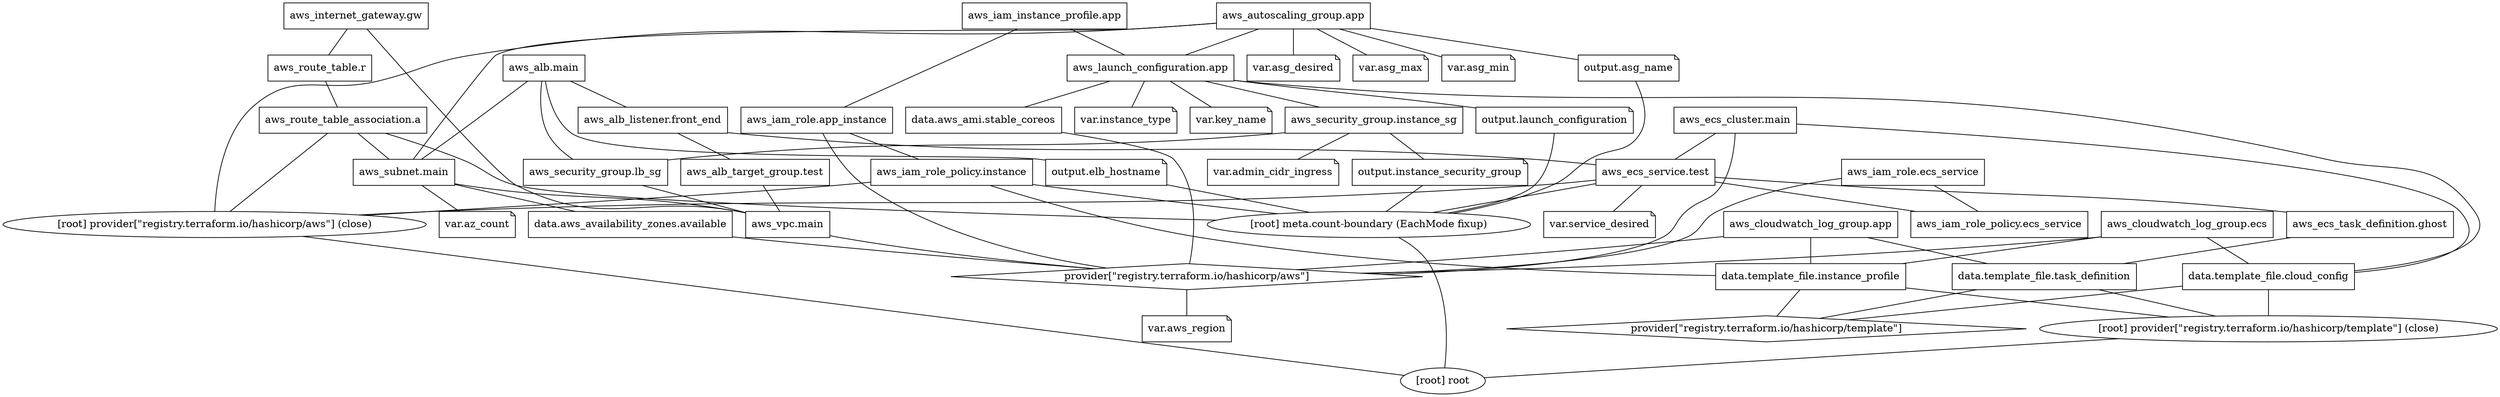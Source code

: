 strict graph "" {
	graph [compound=true,
		newrank=true
	];
	"[root] aws_alb.main (expand)"	[image="Load-balancer-icon.png",
		label="aws_alb.main",
		shape=box];
	"[root] aws_alb_listener.front_end (expand)"	[image="Load-balancer-icon.png",
		label="aws_alb_listener.front_end",
		shape=box];
	"[root] aws_alb.main (expand)" -- "[root] aws_alb_listener.front_end (expand)";
	"[root] aws_security_group.lb_sg (expand)"	[image="Load-balancer-icon.png",
		label="aws_security_group.lb_sg",
		shape=box];
	"[root] aws_alb.main (expand)" -- "[root] aws_security_group.lb_sg (expand)";
	"[root] aws_subnet.main (expand)"	[image="Load-balancer-icon.png",
		label="aws_subnet.main",
		shape=box];
	"[root] aws_alb.main (expand)" -- "[root] aws_subnet.main (expand)";
	"[root] output.elb_hostname"	[image="Load-balancer-icon.png",
		label="output.elb_hostname",
		shape=note];
	"[root] aws_alb.main (expand)" -- "[root] output.elb_hostname";
	"[root] aws_alb_target_group.test (expand)"	[image="Load-balancer-icon.png",
		label="aws_alb_target_group.test",
		shape=box];
	"[root] aws_alb_listener.front_end (expand)" -- "[root] aws_alb_target_group.test (expand)";
	"[root] aws_ecs_service.test (expand)"	[image="Load-balancer-icon.png",
		label="aws_ecs_service.test",
		shape=box];
	"[root] aws_alb_listener.front_end (expand)" -- "[root] aws_ecs_service.test (expand)";
	"[root] aws_vpc.main (expand)"	[image="Load-balancer-icon.png",
		label="aws_vpc.main",
		shape=box];
	"[root] aws_alb_target_group.test (expand)" -- "[root] aws_vpc.main (expand)";
	"[root] aws_autoscaling_group.app (expand)"	[image="Load-balancer-icon.png",
		label="aws_autoscaling_group.app",
		shape=box];
	"[root] aws_launch_configuration.app (expand)"	[image="Load-balancer-icon.png",
		label="aws_launch_configuration.app",
		shape=box];
	"[root] aws_autoscaling_group.app (expand)" -- "[root] aws_launch_configuration.app (expand)";
	"[root] aws_autoscaling_group.app (expand)" -- "[root] aws_subnet.main (expand)";
	"[root] output.asg_name"	[image="Load-balancer-icon.png",
		label="output.asg_name",
		shape=note];
	"[root] aws_autoscaling_group.app (expand)" -- "[root] output.asg_name";
	"[root] var.asg_desired"	[image="Load-balancer-icon.png",
		label="var.asg_desired",
		shape=note];
	"[root] aws_autoscaling_group.app (expand)" -- "[root] var.asg_desired";
	"[root] var.asg_max"	[image="Load-balancer-icon.png",
		label="var.asg_max",
		shape=note];
	"[root] aws_autoscaling_group.app (expand)" -- "[root] var.asg_max";
	"[root] var.asg_min"	[image="Load-balancer-icon.png",
		label="var.asg_min",
		shape=note];
	"[root] aws_autoscaling_group.app (expand)" -- "[root] var.asg_min";
	"[root] provider[\"registry.terraform.io/hashicorp/aws\"] (close)"	[image="Load-balancer-icon.png"];
	"[root] aws_autoscaling_group.app (expand)" -- "[root] provider[\"registry.terraform.io/hashicorp/aws\"] (close)";
	"[root] aws_cloudwatch_log_group.app (expand)"	[image="Load-balancer-icon.png",
		label="aws_cloudwatch_log_group.app",
		shape=box];
	"[root] data.template_file.instance_profile (expand)"	[image="Load-balancer-icon.png",
		label="data.template_file.instance_profile",
		shape=box];
	"[root] aws_cloudwatch_log_group.app (expand)" -- "[root] data.template_file.instance_profile (expand)";
	"[root] data.template_file.task_definition (expand)"	[image="Load-balancer-icon.png",
		label="data.template_file.task_definition",
		shape=box];
	"[root] aws_cloudwatch_log_group.app (expand)" -- "[root] data.template_file.task_definition (expand)";
	"[root] provider[\"registry.terraform.io/hashicorp/aws\"]"	[image="Load-balancer-icon.png",
		label="provider[\"registry.terraform.io/hashicorp/aws\"]",
		shape=diamond];
	"[root] aws_cloudwatch_log_group.app (expand)" -- "[root] provider[\"registry.terraform.io/hashicorp/aws\"]";
	"[root] aws_cloudwatch_log_group.ecs (expand)"	[image="Load-balancer-icon.png",
		label="aws_cloudwatch_log_group.ecs",
		shape=box];
	"[root] data.template_file.cloud_config (expand)"	[image="Load-balancer-icon.png",
		label="data.template_file.cloud_config",
		shape=box];
	"[root] aws_cloudwatch_log_group.ecs (expand)" -- "[root] data.template_file.cloud_config (expand)";
	"[root] aws_cloudwatch_log_group.ecs (expand)" -- "[root] data.template_file.instance_profile (expand)";
	"[root] aws_cloudwatch_log_group.ecs (expand)" -- "[root] provider[\"registry.terraform.io/hashicorp/aws\"]";
	"[root] aws_ecs_cluster.main (expand)"	[image="Load-balancer-icon.png",
		label="aws_ecs_cluster.main",
		shape=box];
	"[root] aws_ecs_cluster.main (expand)" -- "[root] aws_ecs_service.test (expand)";
	"[root] aws_ecs_cluster.main (expand)" -- "[root] data.template_file.cloud_config (expand)";
	"[root] aws_ecs_cluster.main (expand)" -- "[root] provider[\"registry.terraform.io/hashicorp/aws\"]";
	"[root] aws_ecs_task_definition.ghost (expand)"	[image="Load-balancer-icon.png",
		label="aws_ecs_task_definition.ghost",
		shape=box];
	"[root] aws_ecs_service.test (expand)" -- "[root] aws_ecs_task_definition.ghost (expand)";
	"[root] aws_iam_role_policy.ecs_service (expand)"	[image="Load-balancer-icon.png",
		label="aws_iam_role_policy.ecs_service",
		shape=box];
	"[root] aws_ecs_service.test (expand)" -- "[root] aws_iam_role_policy.ecs_service (expand)";
	"[root] var.service_desired"	[image="Load-balancer-icon.png",
		label="var.service_desired",
		shape=note];
	"[root] aws_ecs_service.test (expand)" -- "[root] var.service_desired";
	"[root] meta.count-boundary (EachMode fixup)"	[image="Load-balancer-icon.png"];
	"[root] aws_ecs_service.test (expand)" -- "[root] meta.count-boundary (EachMode fixup)";
	"[root] aws_ecs_service.test (expand)" -- "[root] provider[\"registry.terraform.io/hashicorp/aws\"] (close)";
	"[root] aws_ecs_task_definition.ghost (expand)" -- "[root] data.template_file.task_definition (expand)";
	"[root] aws_iam_instance_profile.app (expand)"	[image="Load-balancer-icon.png",
		label="aws_iam_instance_profile.app",
		shape=box];
	"[root] aws_iam_role.app_instance (expand)"	[image="Load-balancer-icon.png",
		label="aws_iam_role.app_instance",
		shape=box];
	"[root] aws_iam_instance_profile.app (expand)" -- "[root] aws_iam_role.app_instance (expand)";
	"[root] aws_iam_instance_profile.app (expand)" -- "[root] aws_launch_configuration.app (expand)";
	"[root] aws_iam_role_policy.instance (expand)"	[image="Load-balancer-icon.png",
		label="aws_iam_role_policy.instance",
		shape=box];
	"[root] aws_iam_role.app_instance (expand)" -- "[root] aws_iam_role_policy.instance (expand)";
	"[root] aws_iam_role.app_instance (expand)" -- "[root] provider[\"registry.terraform.io/hashicorp/aws\"]";
	"[root] aws_iam_role.ecs_service (expand)"	[image="Load-balancer-icon.png",
		label="aws_iam_role.ecs_service",
		shape=box];
	"[root] aws_iam_role.ecs_service (expand)" -- "[root] aws_iam_role_policy.ecs_service (expand)";
	"[root] aws_iam_role.ecs_service (expand)" -- "[root] provider[\"registry.terraform.io/hashicorp/aws\"]";
	"[root] aws_iam_role_policy.instance (expand)" -- "[root] data.template_file.instance_profile (expand)";
	"[root] aws_iam_role_policy.instance (expand)" -- "[root] meta.count-boundary (EachMode fixup)";
	"[root] aws_iam_role_policy.instance (expand)" -- "[root] provider[\"registry.terraform.io/hashicorp/aws\"] (close)";
	"[root] aws_internet_gateway.gw (expand)"	[image="Load-balancer-icon.png",
		label="aws_internet_gateway.gw",
		shape=box];
	"[root] aws_route_table.r (expand)"	[image="Load-balancer-icon.png",
		label="aws_route_table.r",
		shape=box];
	"[root] aws_internet_gateway.gw (expand)" -- "[root] aws_route_table.r (expand)";
	"[root] aws_internet_gateway.gw (expand)" -- "[root] aws_vpc.main (expand)";
	"[root] aws_security_group.instance_sg (expand)"	[image="Load-balancer-icon.png",
		label="aws_security_group.instance_sg",
		shape=box];
	"[root] aws_launch_configuration.app (expand)" -- "[root] aws_security_group.instance_sg (expand)";
	"[root] data.aws_ami.stable_coreos (expand)"	[image="Load-balancer-icon.png",
		label="data.aws_ami.stable_coreos",
		shape=box];
	"[root] aws_launch_configuration.app (expand)" -- "[root] data.aws_ami.stable_coreos (expand)";
	"[root] aws_launch_configuration.app (expand)" -- "[root] data.template_file.cloud_config (expand)";
	"[root] output.launch_configuration"	[image="Load-balancer-icon.png",
		label="output.launch_configuration",
		shape=note];
	"[root] aws_launch_configuration.app (expand)" -- "[root] output.launch_configuration";
	"[root] var.instance_type"	[image="Load-balancer-icon.png",
		label="var.instance_type",
		shape=note];
	"[root] aws_launch_configuration.app (expand)" -- "[root] var.instance_type";
	"[root] var.key_name"	[image="Load-balancer-icon.png",
		label="var.key_name",
		shape=note];
	"[root] aws_launch_configuration.app (expand)" -- "[root] var.key_name";
	"[root] aws_route_table_association.a (expand)"	[image="Load-balancer-icon.png",
		label="aws_route_table_association.a",
		shape=box];
	"[root] aws_route_table.r (expand)" -- "[root] aws_route_table_association.a (expand)";
	"[root] aws_route_table_association.a (expand)" -- "[root] aws_subnet.main (expand)";
	"[root] aws_route_table_association.a (expand)" -- "[root] meta.count-boundary (EachMode fixup)";
	"[root] aws_route_table_association.a (expand)" -- "[root] provider[\"registry.terraform.io/hashicorp/aws\"] (close)";
	"[root] aws_security_group.instance_sg (expand)" -- "[root] aws_security_group.lb_sg (expand)";
	"[root] output.instance_security_group"	[image="Load-balancer-icon.png",
		label="output.instance_security_group",
		shape=note];
	"[root] aws_security_group.instance_sg (expand)" -- "[root] output.instance_security_group";
	"[root] var.admin_cidr_ingress"	[image="Load-balancer-icon.png",
		label="var.admin_cidr_ingress",
		shape=note];
	"[root] aws_security_group.instance_sg (expand)" -- "[root] var.admin_cidr_ingress";
	"[root] aws_security_group.lb_sg (expand)" -- "[root] aws_vpc.main (expand)";
	"[root] aws_subnet.main (expand)" -- "[root] aws_vpc.main (expand)";
	"[root] data.aws_availability_zones.available (expand)"	[image="Load-balancer-icon.png",
		label="data.aws_availability_zones.available",
		shape=box];
	"[root] aws_subnet.main (expand)" -- "[root] data.aws_availability_zones.available (expand)";
	"[root] var.az_count"	[image="Load-balancer-icon.png",
		label="var.az_count",
		shape=note];
	"[root] aws_subnet.main (expand)" -- "[root] var.az_count";
	"[root] aws_vpc.main (expand)" -- "[root] provider[\"registry.terraform.io/hashicorp/aws\"]";
	"[root] data.aws_ami.stable_coreos (expand)" -- "[root] provider[\"registry.terraform.io/hashicorp/aws\"]";
	"[root] data.aws_availability_zones.available (expand)" -- "[root] provider[\"registry.terraform.io/hashicorp/aws\"]";
	"[root] provider[\"registry.terraform.io/hashicorp/template\"]"	[image="Load-balancer-icon.png",
		label="provider[\"registry.terraform.io/hashicorp/template\"]",
		shape=diamond];
	"[root] data.template_file.cloud_config (expand)" -- "[root] provider[\"registry.terraform.io/hashicorp/template\"]";
	"[root] provider[\"registry.terraform.io/hashicorp/template\"] (close)"	[image="Load-balancer-icon.png"];
	"[root] data.template_file.cloud_config (expand)" -- "[root] provider[\"registry.terraform.io/hashicorp/template\"] (close)";
	"[root] data.template_file.instance_profile (expand)" -- "[root] provider[\"registry.terraform.io/hashicorp/template\"]";
	"[root] data.template_file.instance_profile (expand)" -- "[root] provider[\"registry.terraform.io/hashicorp/template\"] (close)";
	"[root] data.template_file.task_definition (expand)" -- "[root] provider[\"registry.terraform.io/hashicorp/template\"]";
	"[root] data.template_file.task_definition (expand)" -- "[root] provider[\"registry.terraform.io/hashicorp/template\"] (close)";
	"[root] output.asg_name" -- "[root] meta.count-boundary (EachMode fixup)";
	"[root] output.elb_hostname" -- "[root] meta.count-boundary (EachMode fixup)";
	"[root] output.instance_security_group" -- "[root] meta.count-boundary (EachMode fixup)";
	"[root] output.launch_configuration" -- "[root] meta.count-boundary (EachMode fixup)";
	"[root] var.aws_region"	[image="Load-balancer-icon.png",
		label="var.aws_region",
		shape=note];
	"[root] provider[\"registry.terraform.io/hashicorp/aws\"]" -- "[root] var.aws_region";
	"[root] root"	[image="Load-balancer-icon.png"];
	"[root] meta.count-boundary (EachMode fixup)" -- "[root] root";
	"[root] provider[\"registry.terraform.io/hashicorp/aws\"] (close)" -- "[root] root";
	"[root] provider[\"registry.terraform.io/hashicorp/template\"] (close)" -- "[root] root";
}
